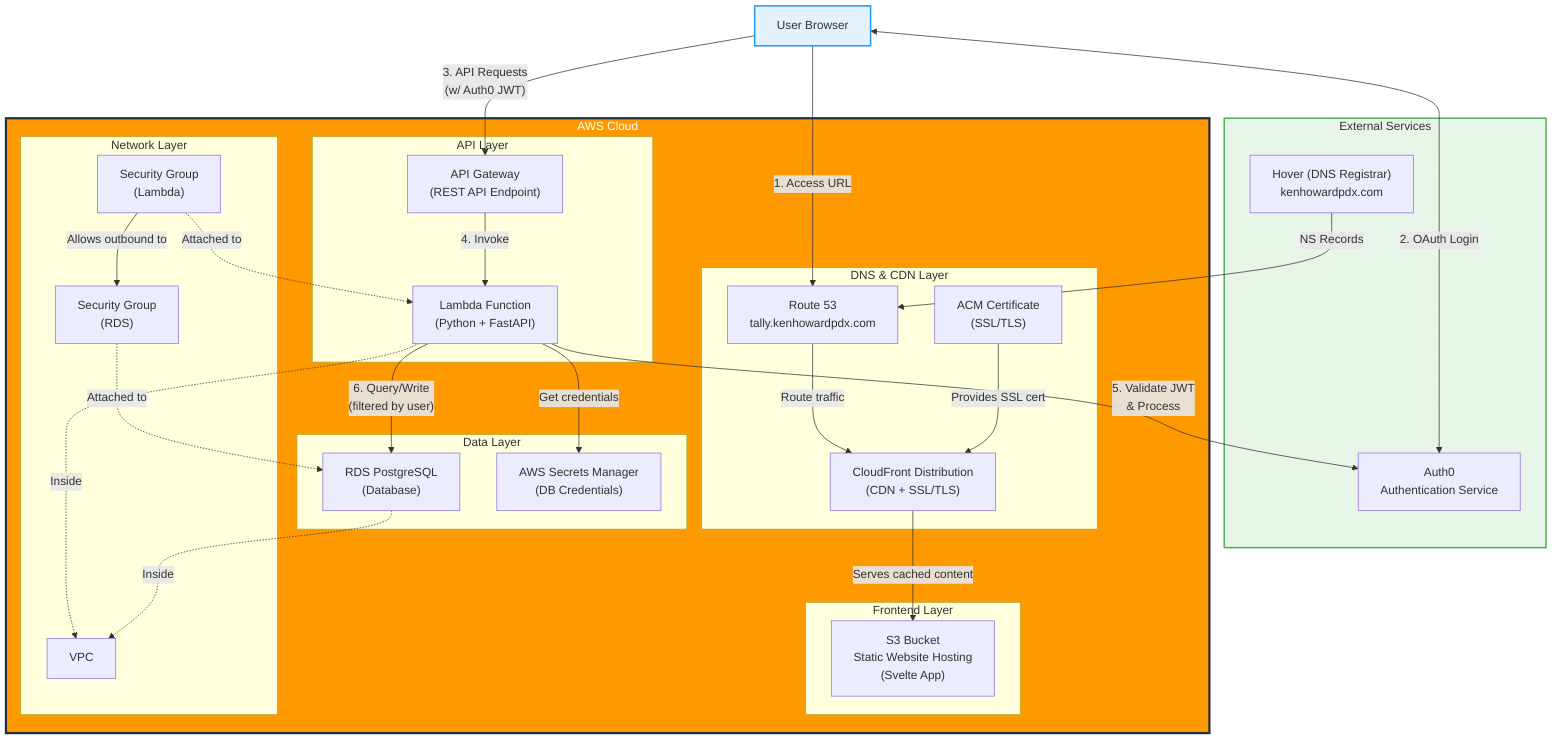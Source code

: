 graph TB
    subgraph External["External Services"]
        Hover["Hover (DNS Registrar)<br/>kenhowardpdx.com"]
        Auth0["Auth0<br/>Authentication Service"]
    end

    subgraph AWS["AWS Cloud"]
        subgraph DNS["DNS & CDN Layer"]
            R53["Route 53<br/>tally.kenhowardpdx.com"]
            CF["CloudFront Distribution<br/>(CDN + SSL/TLS)"]
            ACM["ACM Certificate<br/>(SSL/TLS)"]
        end

        subgraph Frontend["Frontend Layer"]
            S3["S3 Bucket<br/>Static Website Hosting<br/>(Svelte App)"]
        end

        subgraph API["API Layer"]
            APIGW["API Gateway<br/>(REST API Endpoint)"]
            Lambda["Lambda Function<br/>(Python + FastAPI)"]
        end

        subgraph Data["Data Layer"]
            RDS["RDS PostgreSQL<br/>(Database)"]
            Secrets["AWS Secrets Manager<br/>(DB Credentials)"]
        end

        subgraph Network["Network Layer"]
            VPC["VPC"]
            SG1["Security Group<br/>(Lambda)"]
            SG2["Security Group<br/>(RDS)"]
        end
    end

    User["User Browser"]

    %% External connections
    Hover -->|"NS Records"| R53
    User -->|"1. Access URL"| R53
    User <-->|"2. OAuth Login"| Auth0

    %% DNS and CDN flow
    R53 -->|"Route traffic"| CF
    CF -->|"Serves cached content"| S3
    ACM -->|"Provides SSL cert"| CF

    %% API flow
    User -->|"3. API Requests<br/>(w/ Auth0 JWT)"| APIGW
    APIGW -->|"4. Invoke"| Lambda
    Lambda -->|"5. Validate JWT<br/>& Process"| Auth0
    Lambda -->|"6. Query/Write<br/>(filtered by user)"| RDS
    Lambda -->|"Get credentials"| Secrets

    %% Network relationships
    Lambda -.->|"Inside"| VPC
    RDS -.->|"Inside"| VPC
    SG1 -.->|"Attached to"| Lambda
    SG2 -.->|"Attached to"| RDS
    SG1 -->|"Allows outbound to"| SG2

    style AWS fill:#FF9900,stroke:#232F3E,stroke-width:3px,color:#fff
    style External fill:#E8F5E9,stroke:#4CAF50,stroke-width:2px
    style User fill:#E3F2FD,stroke:#2196F3,stroke-width:2px